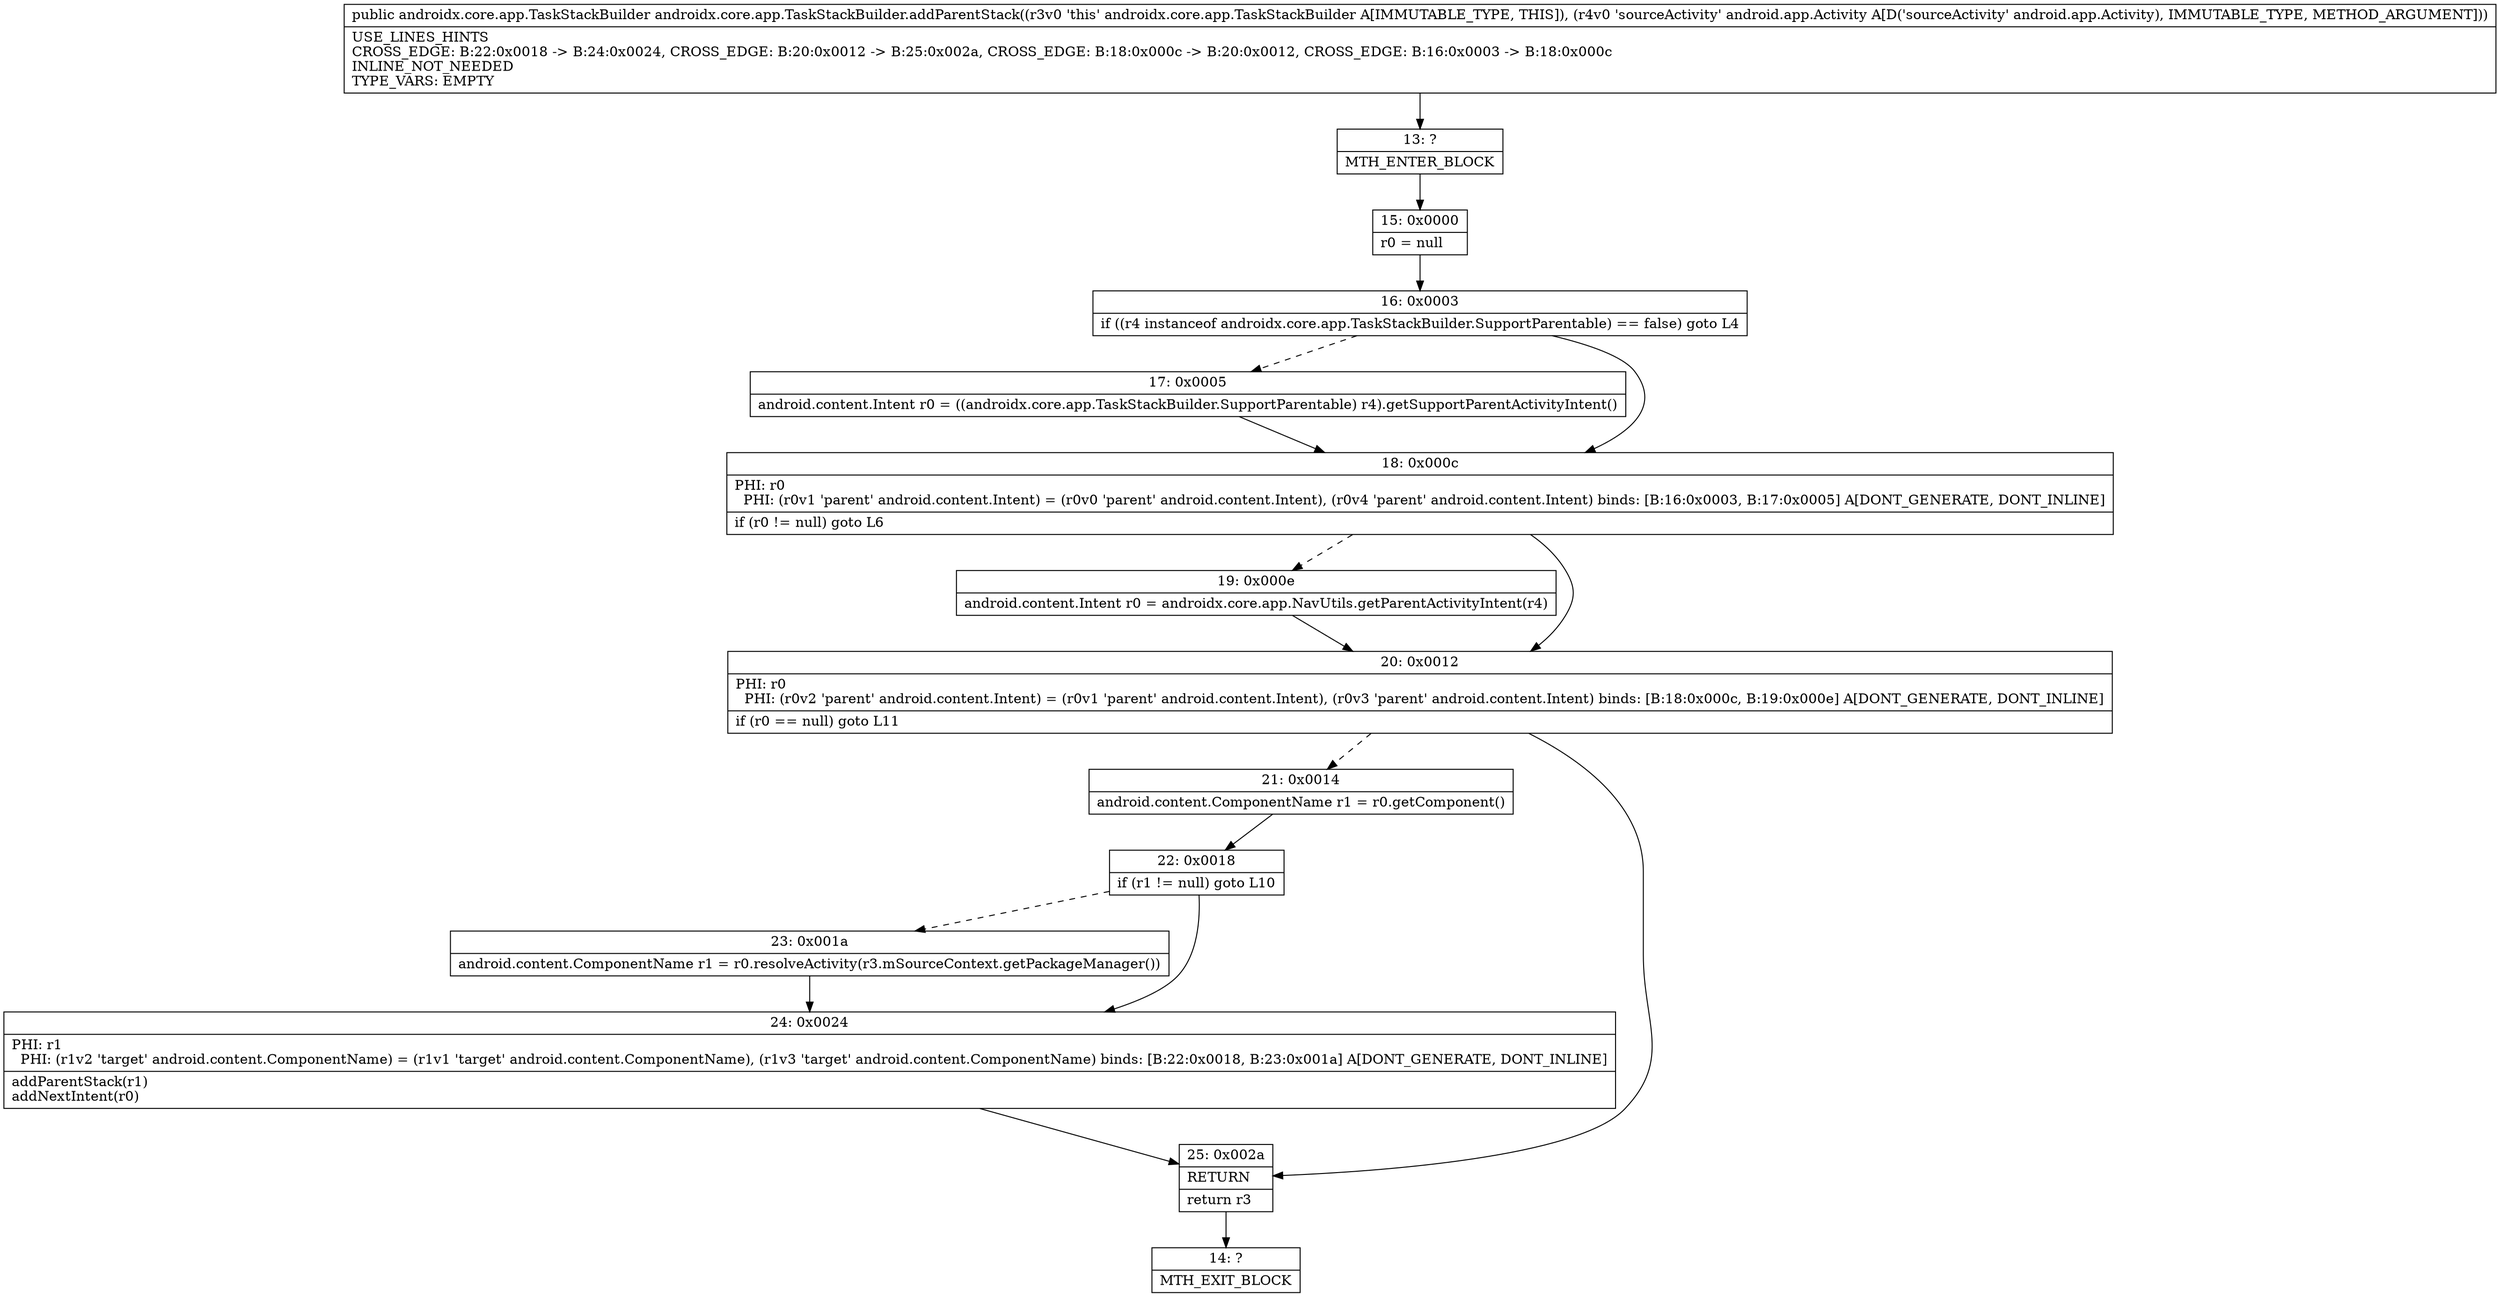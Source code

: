 digraph "CFG forandroidx.core.app.TaskStackBuilder.addParentStack(Landroid\/app\/Activity;)Landroidx\/core\/app\/TaskStackBuilder;" {
Node_13 [shape=record,label="{13\:\ ?|MTH_ENTER_BLOCK\l}"];
Node_15 [shape=record,label="{15\:\ 0x0000|r0 = null\l}"];
Node_16 [shape=record,label="{16\:\ 0x0003|if ((r4 instanceof androidx.core.app.TaskStackBuilder.SupportParentable) == false) goto L4\l}"];
Node_17 [shape=record,label="{17\:\ 0x0005|android.content.Intent r0 = ((androidx.core.app.TaskStackBuilder.SupportParentable) r4).getSupportParentActivityIntent()\l}"];
Node_18 [shape=record,label="{18\:\ 0x000c|PHI: r0 \l  PHI: (r0v1 'parent' android.content.Intent) = (r0v0 'parent' android.content.Intent), (r0v4 'parent' android.content.Intent) binds: [B:16:0x0003, B:17:0x0005] A[DONT_GENERATE, DONT_INLINE]\l|if (r0 != null) goto L6\l}"];
Node_19 [shape=record,label="{19\:\ 0x000e|android.content.Intent r0 = androidx.core.app.NavUtils.getParentActivityIntent(r4)\l}"];
Node_20 [shape=record,label="{20\:\ 0x0012|PHI: r0 \l  PHI: (r0v2 'parent' android.content.Intent) = (r0v1 'parent' android.content.Intent), (r0v3 'parent' android.content.Intent) binds: [B:18:0x000c, B:19:0x000e] A[DONT_GENERATE, DONT_INLINE]\l|if (r0 == null) goto L11\l}"];
Node_21 [shape=record,label="{21\:\ 0x0014|android.content.ComponentName r1 = r0.getComponent()\l}"];
Node_22 [shape=record,label="{22\:\ 0x0018|if (r1 != null) goto L10\l}"];
Node_23 [shape=record,label="{23\:\ 0x001a|android.content.ComponentName r1 = r0.resolveActivity(r3.mSourceContext.getPackageManager())\l}"];
Node_24 [shape=record,label="{24\:\ 0x0024|PHI: r1 \l  PHI: (r1v2 'target' android.content.ComponentName) = (r1v1 'target' android.content.ComponentName), (r1v3 'target' android.content.ComponentName) binds: [B:22:0x0018, B:23:0x001a] A[DONT_GENERATE, DONT_INLINE]\l|addParentStack(r1)\laddNextIntent(r0)\l}"];
Node_25 [shape=record,label="{25\:\ 0x002a|RETURN\l|return r3\l}"];
Node_14 [shape=record,label="{14\:\ ?|MTH_EXIT_BLOCK\l}"];
MethodNode[shape=record,label="{public androidx.core.app.TaskStackBuilder androidx.core.app.TaskStackBuilder.addParentStack((r3v0 'this' androidx.core.app.TaskStackBuilder A[IMMUTABLE_TYPE, THIS]), (r4v0 'sourceActivity' android.app.Activity A[D('sourceActivity' android.app.Activity), IMMUTABLE_TYPE, METHOD_ARGUMENT]))  | USE_LINES_HINTS\lCROSS_EDGE: B:22:0x0018 \-\> B:24:0x0024, CROSS_EDGE: B:20:0x0012 \-\> B:25:0x002a, CROSS_EDGE: B:18:0x000c \-\> B:20:0x0012, CROSS_EDGE: B:16:0x0003 \-\> B:18:0x000c\lINLINE_NOT_NEEDED\lTYPE_VARS: EMPTY\l}"];
MethodNode -> Node_13;Node_13 -> Node_15;
Node_15 -> Node_16;
Node_16 -> Node_17[style=dashed];
Node_16 -> Node_18;
Node_17 -> Node_18;
Node_18 -> Node_19[style=dashed];
Node_18 -> Node_20;
Node_19 -> Node_20;
Node_20 -> Node_21[style=dashed];
Node_20 -> Node_25;
Node_21 -> Node_22;
Node_22 -> Node_23[style=dashed];
Node_22 -> Node_24;
Node_23 -> Node_24;
Node_24 -> Node_25;
Node_25 -> Node_14;
}

